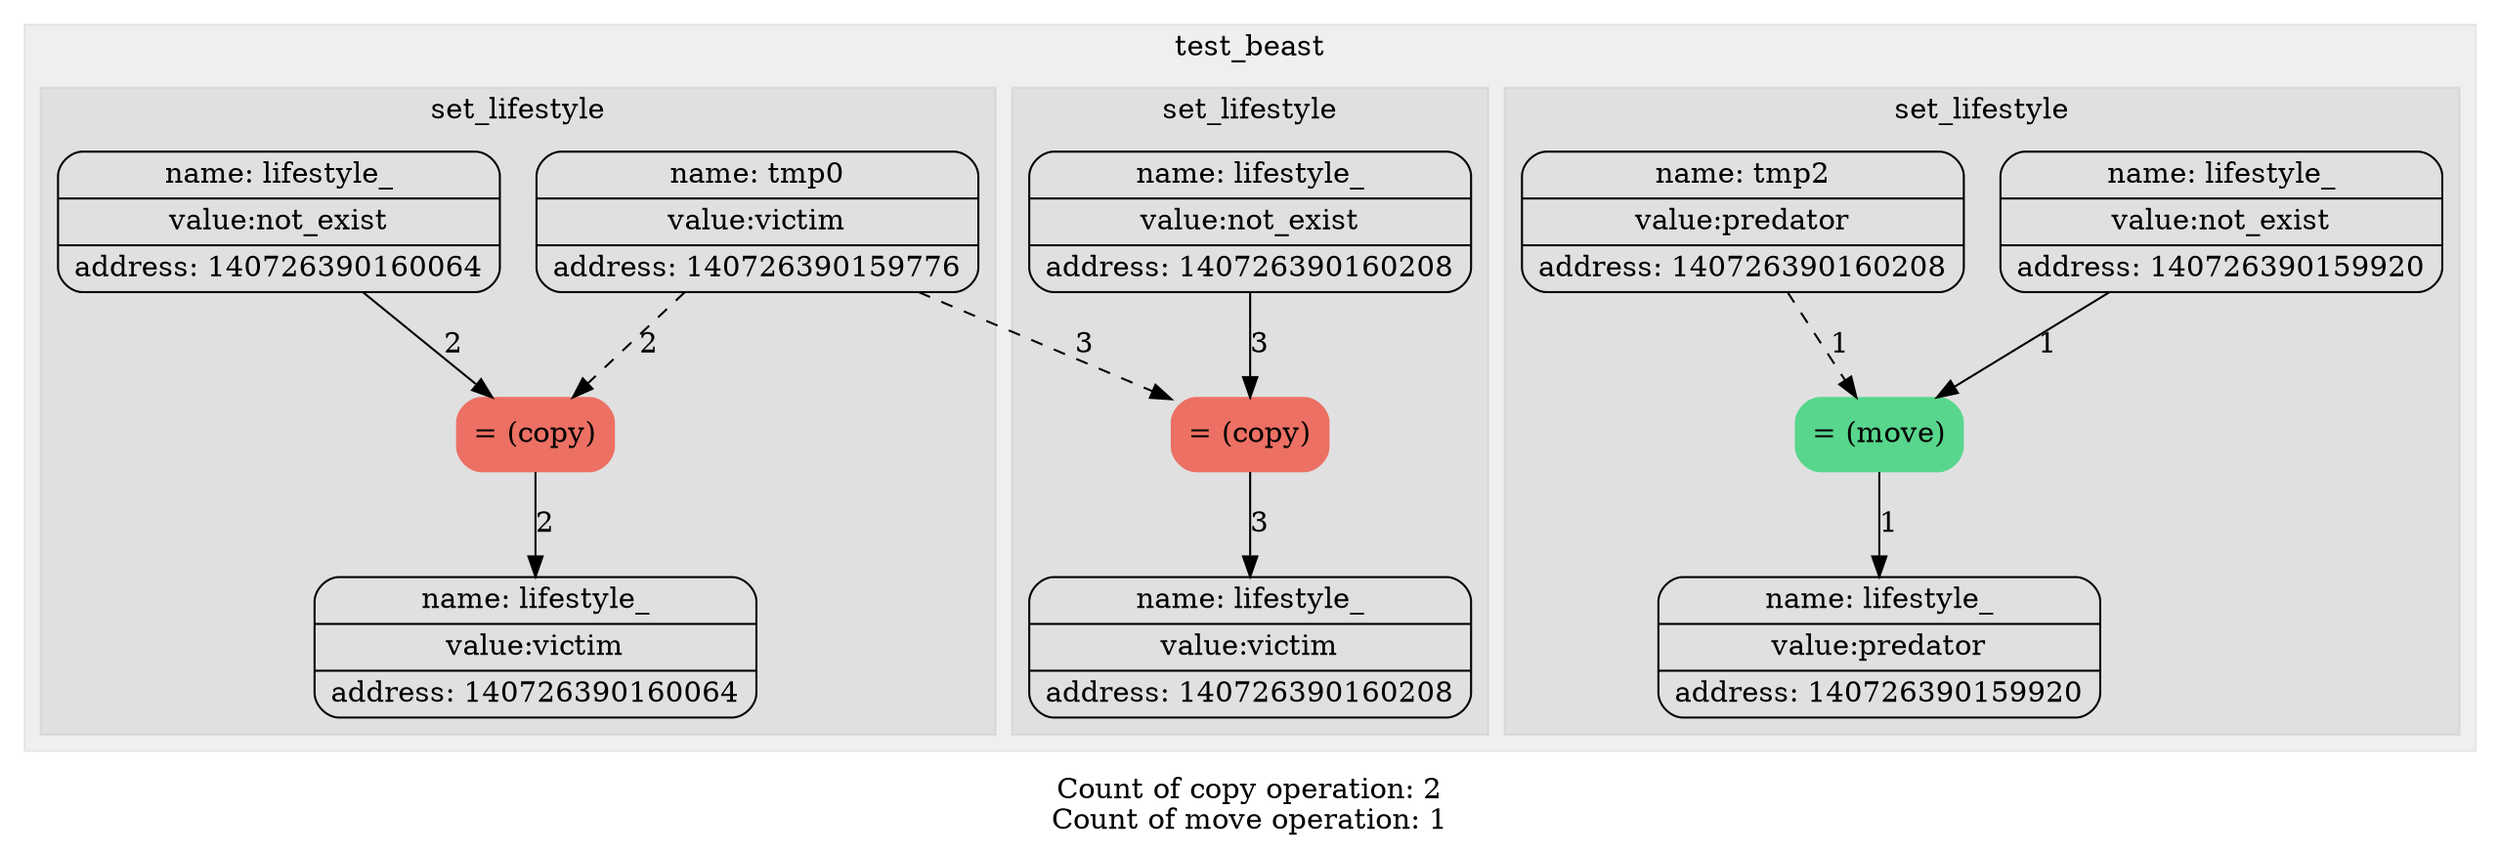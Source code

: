 digraph G{
trankdir=HR;
node[shape=Mrecord];

subgraph "cluster_0" {
label = test_beast;
style= filled
color = "#00000010";
1[label="{ {name: tmp0} | {value:victim} | {address: 140726390159776}} " color=""style=""];
2[label="{ {name: tmp1} | {value:not_exist} | {address: 140726390159920}} " color=""style=""];
2[label="{ {name: lifestyle_} | {value:not_exist} | {address: 140726390159920}} " color=""style=""];
3[label="{ {name: tmp2} | {value:predator} | {address: 140726390160208}} " color=""style=""];
subgraph "cluster_1" {
label = set_lifestyle;
style= filled
color = "#00000010";
4[label="= (move)" color = "#58D68D" style = "filled"];
edge[style = "" color = ""label = "1"]2->4;
edge[style = "dashed" color = ""label = "1"]3->4;
5[label="{ {name: lifestyle_} | {value:predator} | {address: 140726390159920}} " color=""style=""];
edge[style = "" color = ""label = "1"]4->5;
}
6[label="{ {name: tmp3} | {value:not_exist} | {address: 140726390160064}} " color=""style=""];
6[label="{ {name: lifestyle_} | {value:not_exist} | {address: 140726390160064}} " color=""style=""];
subgraph "cluster_2" {
label = set_lifestyle;
style= filled
color = "#00000010";
7[label="= (copy)" color = "#EC7063" style = "filled"];
edge[style = "" color = ""label = "2"]6->7;
edge[style = "dashed" color = ""label = "2"]1->7;
8[label="{ {name: lifestyle_} | {value:victim} | {address: 140726390160064}} " color=""style=""];
edge[style = "" color = ""label = "2"]7->8;
}
9[label="{ {name: tmp4} | {value:not_exist} | {address: 140726390160208}} " color=""style=""];
9[label="{ {name: lifestyle_} | {value:not_exist} | {address: 140726390160208}} " color=""style=""];
subgraph "cluster_3" {
label = set_lifestyle;
style= filled
color = "#00000010";
10[label="= (copy)" color = "#EC7063" style = "filled"];
edge[style = "" color = ""label = "3"]9->10;
edge[style = "dashed" color = ""label = "3"]1->10;
11[label="{ {name: lifestyle_} | {value:victim} | {address: 140726390160208}} " color=""style=""];
edge[style = "" color = ""label = "3"]10->11;
}
}
label="Count of copy operation: 2
Count of move operation: 1"}